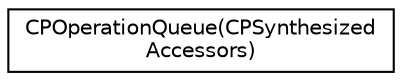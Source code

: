 digraph "Graphical Class Hierarchy"
{
  edge [fontname="Helvetica",fontsize="10",labelfontname="Helvetica",labelfontsize="10"];
  node [fontname="Helvetica",fontsize="10",shape=record];
  rankdir="LR";
  Node1 [label="CPOperationQueue(CPSynthesized\lAccessors)",height=0.2,width=0.4,color="black", fillcolor="white", style="filled",URL="$category_c_p_operation_queue_07_c_p_synthesized_accessors_08.html"];
}
